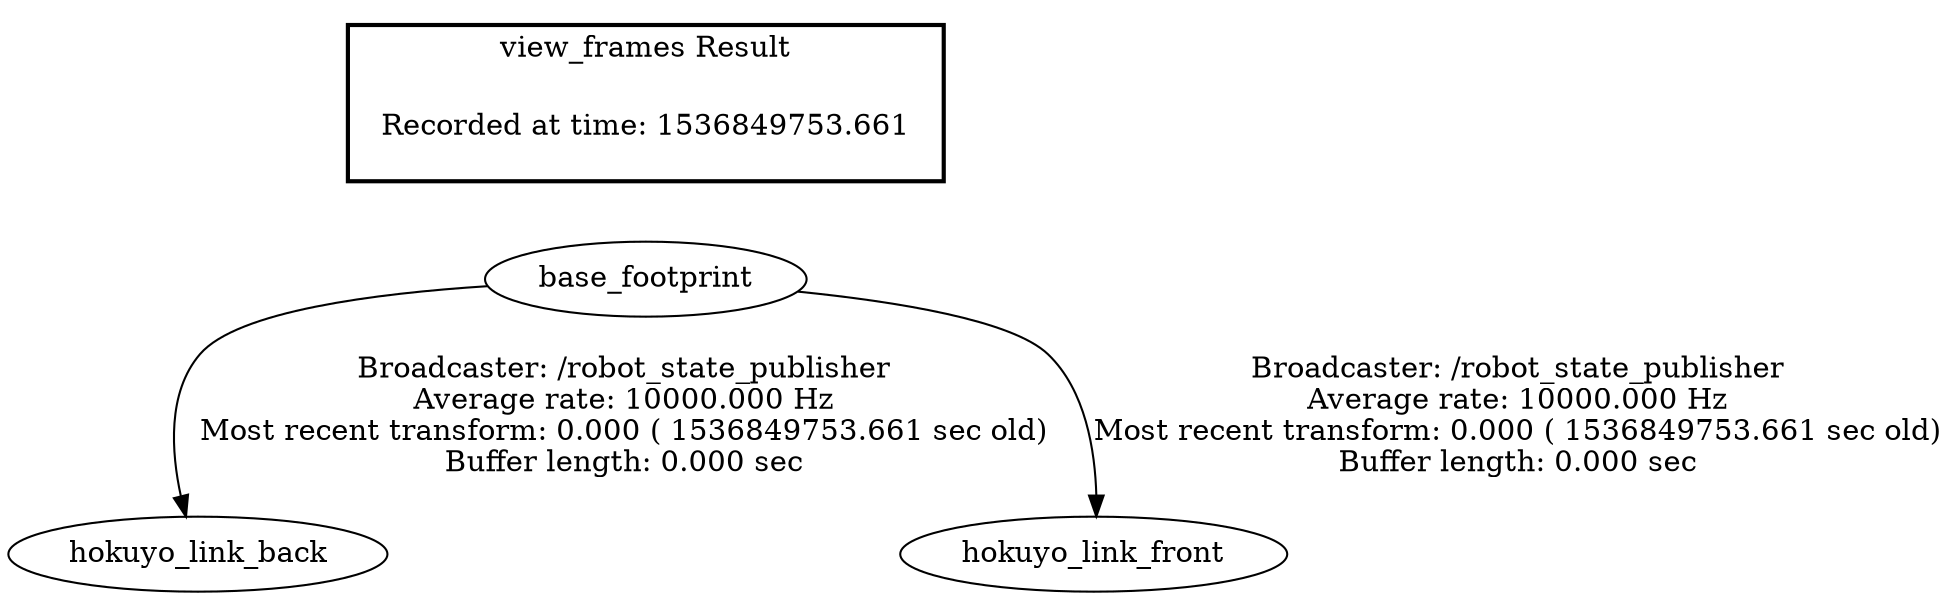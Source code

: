 digraph G {
"base_footprint" -> "hokuyo_link_back"[label="Broadcaster: /robot_state_publisher\nAverage rate: 10000.000 Hz\nMost recent transform: 0.000 ( 1536849753.661 sec old)\nBuffer length: 0.000 sec\n"];
"base_footprint" -> "hokuyo_link_front"[label="Broadcaster: /robot_state_publisher\nAverage rate: 10000.000 Hz\nMost recent transform: 0.000 ( 1536849753.661 sec old)\nBuffer length: 0.000 sec\n"];
edge [style=invis];
 subgraph cluster_legend { style=bold; color=black; label ="view_frames Result";
"Recorded at time: 1536849753.661"[ shape=plaintext ] ;
 }->"base_footprint";
}